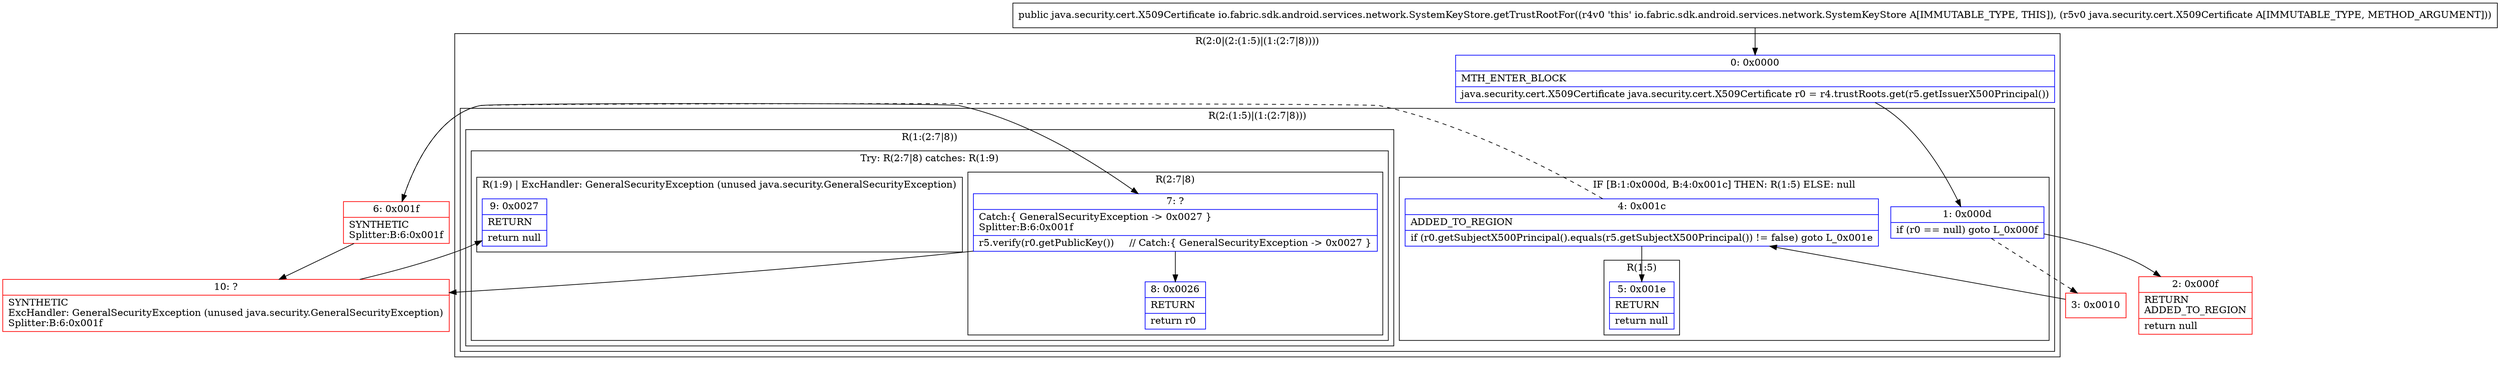 digraph "CFG forio.fabric.sdk.android.services.network.SystemKeyStore.getTrustRootFor(Ljava\/security\/cert\/X509Certificate;)Ljava\/security\/cert\/X509Certificate;" {
subgraph cluster_Region_1396013344 {
label = "R(2:0|(2:(1:5)|(1:(2:7|8))))";
node [shape=record,color=blue];
Node_0 [shape=record,label="{0\:\ 0x0000|MTH_ENTER_BLOCK\l|java.security.cert.X509Certificate java.security.cert.X509Certificate r0 = r4.trustRoots.get(r5.getIssuerX500Principal())\l}"];
subgraph cluster_Region_418065573 {
label = "R(2:(1:5)|(1:(2:7|8)))";
node [shape=record,color=blue];
subgraph cluster_IfRegion_1423765251 {
label = "IF [B:1:0x000d, B:4:0x001c] THEN: R(1:5) ELSE: null";
node [shape=record,color=blue];
Node_1 [shape=record,label="{1\:\ 0x000d|if (r0 == null) goto L_0x000f\l}"];
Node_4 [shape=record,label="{4\:\ 0x001c|ADDED_TO_REGION\l|if (r0.getSubjectX500Principal().equals(r5.getSubjectX500Principal()) != false) goto L_0x001e\l}"];
subgraph cluster_Region_1311194052 {
label = "R(1:5)";
node [shape=record,color=blue];
Node_5 [shape=record,label="{5\:\ 0x001e|RETURN\l|return null\l}"];
}
}
subgraph cluster_Region_986826275 {
label = "R(1:(2:7|8))";
node [shape=record,color=blue];
subgraph cluster_TryCatchRegion_1875437397 {
label = "Try: R(2:7|8) catches: R(1:9)";
node [shape=record,color=blue];
subgraph cluster_Region_223283226 {
label = "R(2:7|8)";
node [shape=record,color=blue];
Node_7 [shape=record,label="{7\:\ ?|Catch:\{ GeneralSecurityException \-\> 0x0027 \}\lSplitter:B:6:0x001f\l|r5.verify(r0.getPublicKey())     \/\/ Catch:\{ GeneralSecurityException \-\> 0x0027 \}\l}"];
Node_8 [shape=record,label="{8\:\ 0x0026|RETURN\l|return r0\l}"];
}
subgraph cluster_Region_772235277 {
label = "R(1:9) | ExcHandler: GeneralSecurityException (unused java.security.GeneralSecurityException)\l";
node [shape=record,color=blue];
Node_9 [shape=record,label="{9\:\ 0x0027|RETURN\l|return null\l}"];
}
}
}
}
}
subgraph cluster_Region_772235277 {
label = "R(1:9) | ExcHandler: GeneralSecurityException (unused java.security.GeneralSecurityException)\l";
node [shape=record,color=blue];
Node_9 [shape=record,label="{9\:\ 0x0027|RETURN\l|return null\l}"];
}
Node_2 [shape=record,color=red,label="{2\:\ 0x000f|RETURN\lADDED_TO_REGION\l|return null\l}"];
Node_3 [shape=record,color=red,label="{3\:\ 0x0010}"];
Node_6 [shape=record,color=red,label="{6\:\ 0x001f|SYNTHETIC\lSplitter:B:6:0x001f\l}"];
Node_10 [shape=record,color=red,label="{10\:\ ?|SYNTHETIC\lExcHandler: GeneralSecurityException (unused java.security.GeneralSecurityException)\lSplitter:B:6:0x001f\l}"];
MethodNode[shape=record,label="{public java.security.cert.X509Certificate io.fabric.sdk.android.services.network.SystemKeyStore.getTrustRootFor((r4v0 'this' io.fabric.sdk.android.services.network.SystemKeyStore A[IMMUTABLE_TYPE, THIS]), (r5v0 java.security.cert.X509Certificate A[IMMUTABLE_TYPE, METHOD_ARGUMENT])) }"];
MethodNode -> Node_0;
Node_0 -> Node_1;
Node_1 -> Node_2;
Node_1 -> Node_3[style=dashed];
Node_4 -> Node_5;
Node_4 -> Node_6[style=dashed];
Node_7 -> Node_8;
Node_7 -> Node_10;
Node_3 -> Node_4;
Node_6 -> Node_7;
Node_6 -> Node_10;
Node_10 -> Node_9;
}

